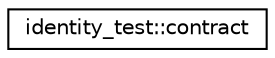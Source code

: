 digraph "Graphical Class Hierarchy"
{
  edge [fontname="Helvetica",fontsize="10",labelfontname="Helvetica",labelfontsize="10"];
  node [fontname="Helvetica",fontsize="10",shape=record];
  rankdir="LR";
  Node0 [label="identity_test::contract",height=0.2,width=0.4,color="black", fillcolor="white", style="filled",URL="$classidentity__test_1_1contract.html"];
}
